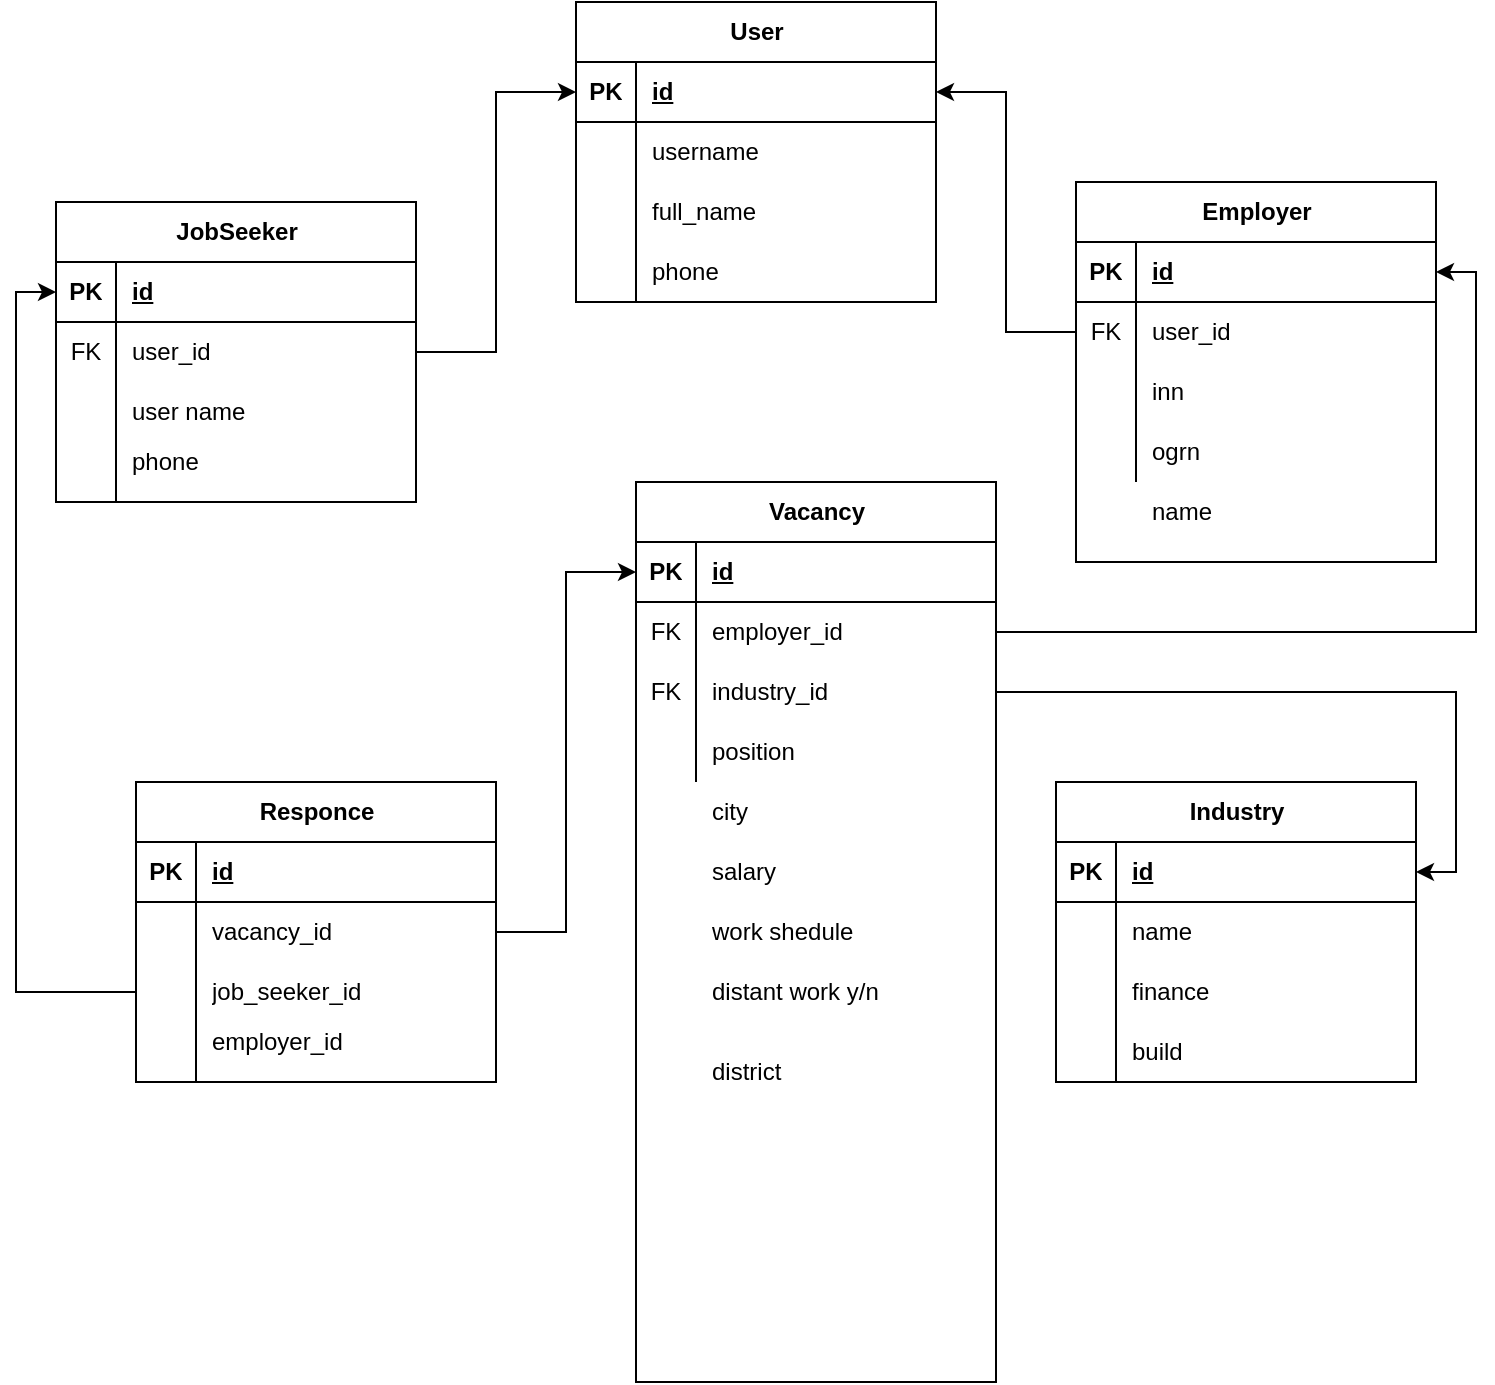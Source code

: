 <mxfile version="24.5.2" type="github">
  <diagram name="Страница — 1" id="GPrvseHn6mING3eLW0HU">
    <mxGraphModel dx="1194" dy="750" grid="1" gridSize="10" guides="1" tooltips="1" connect="1" arrows="1" fold="1" page="1" pageScale="1" pageWidth="827" pageHeight="1169" math="0" shadow="0">
      <root>
        <mxCell id="0" />
        <mxCell id="1" parent="0" />
        <mxCell id="e8tgQ8Ym4-f6JieHXS0k-1" value="User" style="shape=table;startSize=30;container=1;collapsible=1;childLayout=tableLayout;fixedRows=1;rowLines=0;fontStyle=1;align=center;resizeLast=1;html=1;" vertex="1" parent="1">
          <mxGeometry x="360" y="220" width="180" height="150" as="geometry" />
        </mxCell>
        <mxCell id="e8tgQ8Ym4-f6JieHXS0k-2" value="" style="shape=tableRow;horizontal=0;startSize=0;swimlaneHead=0;swimlaneBody=0;fillColor=none;collapsible=0;dropTarget=0;points=[[0,0.5],[1,0.5]];portConstraint=eastwest;top=0;left=0;right=0;bottom=1;" vertex="1" parent="e8tgQ8Ym4-f6JieHXS0k-1">
          <mxGeometry y="30" width="180" height="30" as="geometry" />
        </mxCell>
        <mxCell id="e8tgQ8Ym4-f6JieHXS0k-3" value="PK" style="shape=partialRectangle;connectable=0;fillColor=none;top=0;left=0;bottom=0;right=0;fontStyle=1;overflow=hidden;whiteSpace=wrap;html=1;" vertex="1" parent="e8tgQ8Ym4-f6JieHXS0k-2">
          <mxGeometry width="30" height="30" as="geometry">
            <mxRectangle width="30" height="30" as="alternateBounds" />
          </mxGeometry>
        </mxCell>
        <mxCell id="e8tgQ8Ym4-f6JieHXS0k-4" value="id" style="shape=partialRectangle;connectable=0;fillColor=none;top=0;left=0;bottom=0;right=0;align=left;spacingLeft=6;fontStyle=5;overflow=hidden;whiteSpace=wrap;html=1;" vertex="1" parent="e8tgQ8Ym4-f6JieHXS0k-2">
          <mxGeometry x="30" width="150" height="30" as="geometry">
            <mxRectangle width="150" height="30" as="alternateBounds" />
          </mxGeometry>
        </mxCell>
        <mxCell id="e8tgQ8Ym4-f6JieHXS0k-5" value="" style="shape=tableRow;horizontal=0;startSize=0;swimlaneHead=0;swimlaneBody=0;fillColor=none;collapsible=0;dropTarget=0;points=[[0,0.5],[1,0.5]];portConstraint=eastwest;top=0;left=0;right=0;bottom=0;" vertex="1" parent="e8tgQ8Ym4-f6JieHXS0k-1">
          <mxGeometry y="60" width="180" height="30" as="geometry" />
        </mxCell>
        <mxCell id="e8tgQ8Ym4-f6JieHXS0k-6" value="" style="shape=partialRectangle;connectable=0;fillColor=none;top=0;left=0;bottom=0;right=0;editable=1;overflow=hidden;whiteSpace=wrap;html=1;" vertex="1" parent="e8tgQ8Ym4-f6JieHXS0k-5">
          <mxGeometry width="30" height="30" as="geometry">
            <mxRectangle width="30" height="30" as="alternateBounds" />
          </mxGeometry>
        </mxCell>
        <mxCell id="e8tgQ8Ym4-f6JieHXS0k-7" value="username" style="shape=partialRectangle;connectable=0;fillColor=none;top=0;left=0;bottom=0;right=0;align=left;spacingLeft=6;overflow=hidden;whiteSpace=wrap;html=1;" vertex="1" parent="e8tgQ8Ym4-f6JieHXS0k-5">
          <mxGeometry x="30" width="150" height="30" as="geometry">
            <mxRectangle width="150" height="30" as="alternateBounds" />
          </mxGeometry>
        </mxCell>
        <mxCell id="e8tgQ8Ym4-f6JieHXS0k-8" value="" style="shape=tableRow;horizontal=0;startSize=0;swimlaneHead=0;swimlaneBody=0;fillColor=none;collapsible=0;dropTarget=0;points=[[0,0.5],[1,0.5]];portConstraint=eastwest;top=0;left=0;right=0;bottom=0;" vertex="1" parent="e8tgQ8Ym4-f6JieHXS0k-1">
          <mxGeometry y="90" width="180" height="30" as="geometry" />
        </mxCell>
        <mxCell id="e8tgQ8Ym4-f6JieHXS0k-9" value="" style="shape=partialRectangle;connectable=0;fillColor=none;top=0;left=0;bottom=0;right=0;editable=1;overflow=hidden;whiteSpace=wrap;html=1;" vertex="1" parent="e8tgQ8Ym4-f6JieHXS0k-8">
          <mxGeometry width="30" height="30" as="geometry">
            <mxRectangle width="30" height="30" as="alternateBounds" />
          </mxGeometry>
        </mxCell>
        <mxCell id="e8tgQ8Ym4-f6JieHXS0k-10" value="full_name" style="shape=partialRectangle;connectable=0;fillColor=none;top=0;left=0;bottom=0;right=0;align=left;spacingLeft=6;overflow=hidden;whiteSpace=wrap;html=1;" vertex="1" parent="e8tgQ8Ym4-f6JieHXS0k-8">
          <mxGeometry x="30" width="150" height="30" as="geometry">
            <mxRectangle width="150" height="30" as="alternateBounds" />
          </mxGeometry>
        </mxCell>
        <mxCell id="e8tgQ8Ym4-f6JieHXS0k-11" value="" style="shape=tableRow;horizontal=0;startSize=0;swimlaneHead=0;swimlaneBody=0;fillColor=none;collapsible=0;dropTarget=0;points=[[0,0.5],[1,0.5]];portConstraint=eastwest;top=0;left=0;right=0;bottom=0;" vertex="1" parent="e8tgQ8Ym4-f6JieHXS0k-1">
          <mxGeometry y="120" width="180" height="30" as="geometry" />
        </mxCell>
        <mxCell id="e8tgQ8Ym4-f6JieHXS0k-12" value="" style="shape=partialRectangle;connectable=0;fillColor=none;top=0;left=0;bottom=0;right=0;editable=1;overflow=hidden;whiteSpace=wrap;html=1;" vertex="1" parent="e8tgQ8Ym4-f6JieHXS0k-11">
          <mxGeometry width="30" height="30" as="geometry">
            <mxRectangle width="30" height="30" as="alternateBounds" />
          </mxGeometry>
        </mxCell>
        <mxCell id="e8tgQ8Ym4-f6JieHXS0k-13" value="phone" style="shape=partialRectangle;connectable=0;fillColor=none;top=0;left=0;bottom=0;right=0;align=left;spacingLeft=6;overflow=hidden;whiteSpace=wrap;html=1;" vertex="1" parent="e8tgQ8Ym4-f6JieHXS0k-11">
          <mxGeometry x="30" width="150" height="30" as="geometry">
            <mxRectangle width="150" height="30" as="alternateBounds" />
          </mxGeometry>
        </mxCell>
        <mxCell id="e8tgQ8Ym4-f6JieHXS0k-17" value="JobSeeker" style="shape=table;startSize=30;container=1;collapsible=1;childLayout=tableLayout;fixedRows=1;rowLines=0;fontStyle=1;align=center;resizeLast=1;html=1;" vertex="1" parent="1">
          <mxGeometry x="100" y="320" width="180" height="150" as="geometry" />
        </mxCell>
        <mxCell id="e8tgQ8Ym4-f6JieHXS0k-18" value="" style="shape=tableRow;horizontal=0;startSize=0;swimlaneHead=0;swimlaneBody=0;fillColor=none;collapsible=0;dropTarget=0;points=[[0,0.5],[1,0.5]];portConstraint=eastwest;top=0;left=0;right=0;bottom=1;" vertex="1" parent="e8tgQ8Ym4-f6JieHXS0k-17">
          <mxGeometry y="30" width="180" height="30" as="geometry" />
        </mxCell>
        <mxCell id="e8tgQ8Ym4-f6JieHXS0k-19" value="PK" style="shape=partialRectangle;connectable=0;fillColor=none;top=0;left=0;bottom=0;right=0;fontStyle=1;overflow=hidden;whiteSpace=wrap;html=1;" vertex="1" parent="e8tgQ8Ym4-f6JieHXS0k-18">
          <mxGeometry width="30" height="30" as="geometry">
            <mxRectangle width="30" height="30" as="alternateBounds" />
          </mxGeometry>
        </mxCell>
        <mxCell id="e8tgQ8Ym4-f6JieHXS0k-20" value="id" style="shape=partialRectangle;connectable=0;fillColor=none;top=0;left=0;bottom=0;right=0;align=left;spacingLeft=6;fontStyle=5;overflow=hidden;whiteSpace=wrap;html=1;" vertex="1" parent="e8tgQ8Ym4-f6JieHXS0k-18">
          <mxGeometry x="30" width="150" height="30" as="geometry">
            <mxRectangle width="150" height="30" as="alternateBounds" />
          </mxGeometry>
        </mxCell>
        <mxCell id="e8tgQ8Ym4-f6JieHXS0k-21" value="" style="shape=tableRow;horizontal=0;startSize=0;swimlaneHead=0;swimlaneBody=0;fillColor=none;collapsible=0;dropTarget=0;points=[[0,0.5],[1,0.5]];portConstraint=eastwest;top=0;left=0;right=0;bottom=0;" vertex="1" parent="e8tgQ8Ym4-f6JieHXS0k-17">
          <mxGeometry y="60" width="180" height="30" as="geometry" />
        </mxCell>
        <mxCell id="e8tgQ8Ym4-f6JieHXS0k-22" value="FK" style="shape=partialRectangle;connectable=0;fillColor=none;top=0;left=0;bottom=0;right=0;editable=1;overflow=hidden;whiteSpace=wrap;html=1;" vertex="1" parent="e8tgQ8Ym4-f6JieHXS0k-21">
          <mxGeometry width="30" height="30" as="geometry">
            <mxRectangle width="30" height="30" as="alternateBounds" />
          </mxGeometry>
        </mxCell>
        <mxCell id="e8tgQ8Ym4-f6JieHXS0k-23" value="user_id" style="shape=partialRectangle;connectable=0;fillColor=none;top=0;left=0;bottom=0;right=0;align=left;spacingLeft=6;overflow=hidden;whiteSpace=wrap;html=1;" vertex="1" parent="e8tgQ8Ym4-f6JieHXS0k-21">
          <mxGeometry x="30" width="150" height="30" as="geometry">
            <mxRectangle width="150" height="30" as="alternateBounds" />
          </mxGeometry>
        </mxCell>
        <mxCell id="e8tgQ8Ym4-f6JieHXS0k-24" value="" style="shape=tableRow;horizontal=0;startSize=0;swimlaneHead=0;swimlaneBody=0;fillColor=none;collapsible=0;dropTarget=0;points=[[0,0.5],[1,0.5]];portConstraint=eastwest;top=0;left=0;right=0;bottom=0;" vertex="1" parent="e8tgQ8Ym4-f6JieHXS0k-17">
          <mxGeometry y="90" width="180" height="30" as="geometry" />
        </mxCell>
        <mxCell id="e8tgQ8Ym4-f6JieHXS0k-25" value="" style="shape=partialRectangle;connectable=0;fillColor=none;top=0;left=0;bottom=0;right=0;editable=1;overflow=hidden;whiteSpace=wrap;html=1;" vertex="1" parent="e8tgQ8Ym4-f6JieHXS0k-24">
          <mxGeometry width="30" height="30" as="geometry">
            <mxRectangle width="30" height="30" as="alternateBounds" />
          </mxGeometry>
        </mxCell>
        <mxCell id="e8tgQ8Ym4-f6JieHXS0k-26" value="user name&lt;span style=&quot;white-space: pre;&quot;&gt;&#x9;&lt;/span&gt;" style="shape=partialRectangle;connectable=0;fillColor=none;top=0;left=0;bottom=0;right=0;align=left;spacingLeft=6;overflow=hidden;whiteSpace=wrap;html=1;" vertex="1" parent="e8tgQ8Ym4-f6JieHXS0k-24">
          <mxGeometry x="30" width="150" height="30" as="geometry">
            <mxRectangle width="150" height="30" as="alternateBounds" />
          </mxGeometry>
        </mxCell>
        <mxCell id="e8tgQ8Ym4-f6JieHXS0k-27" value="" style="shape=tableRow;horizontal=0;startSize=0;swimlaneHead=0;swimlaneBody=0;fillColor=none;collapsible=0;dropTarget=0;points=[[0,0.5],[1,0.5]];portConstraint=eastwest;top=0;left=0;right=0;bottom=0;" vertex="1" parent="e8tgQ8Ym4-f6JieHXS0k-17">
          <mxGeometry y="120" width="180" height="30" as="geometry" />
        </mxCell>
        <mxCell id="e8tgQ8Ym4-f6JieHXS0k-28" value="" style="shape=partialRectangle;connectable=0;fillColor=none;top=0;left=0;bottom=0;right=0;editable=1;overflow=hidden;whiteSpace=wrap;html=1;" vertex="1" parent="e8tgQ8Ym4-f6JieHXS0k-27">
          <mxGeometry width="30" height="30" as="geometry">
            <mxRectangle width="30" height="30" as="alternateBounds" />
          </mxGeometry>
        </mxCell>
        <mxCell id="e8tgQ8Ym4-f6JieHXS0k-29" value="phone&lt;div&gt;&lt;br&gt;&lt;/div&gt;" style="shape=partialRectangle;connectable=0;fillColor=none;top=0;left=0;bottom=0;right=0;align=left;spacingLeft=6;overflow=hidden;whiteSpace=wrap;html=1;" vertex="1" parent="e8tgQ8Ym4-f6JieHXS0k-27">
          <mxGeometry x="30" width="150" height="30" as="geometry">
            <mxRectangle width="150" height="30" as="alternateBounds" />
          </mxGeometry>
        </mxCell>
        <mxCell id="e8tgQ8Ym4-f6JieHXS0k-30" value="Employer" style="shape=table;startSize=30;container=1;collapsible=1;childLayout=tableLayout;fixedRows=1;rowLines=0;fontStyle=1;align=center;resizeLast=1;html=1;" vertex="1" parent="1">
          <mxGeometry x="610" y="310" width="180" height="190" as="geometry" />
        </mxCell>
        <mxCell id="e8tgQ8Ym4-f6JieHXS0k-31" value="" style="shape=tableRow;horizontal=0;startSize=0;swimlaneHead=0;swimlaneBody=0;fillColor=none;collapsible=0;dropTarget=0;points=[[0,0.5],[1,0.5]];portConstraint=eastwest;top=0;left=0;right=0;bottom=1;" vertex="1" parent="e8tgQ8Ym4-f6JieHXS0k-30">
          <mxGeometry y="30" width="180" height="30" as="geometry" />
        </mxCell>
        <mxCell id="e8tgQ8Ym4-f6JieHXS0k-32" value="PK" style="shape=partialRectangle;connectable=0;fillColor=none;top=0;left=0;bottom=0;right=0;fontStyle=1;overflow=hidden;whiteSpace=wrap;html=1;" vertex="1" parent="e8tgQ8Ym4-f6JieHXS0k-31">
          <mxGeometry width="30" height="30" as="geometry">
            <mxRectangle width="30" height="30" as="alternateBounds" />
          </mxGeometry>
        </mxCell>
        <mxCell id="e8tgQ8Ym4-f6JieHXS0k-33" value="id" style="shape=partialRectangle;connectable=0;fillColor=none;top=0;left=0;bottom=0;right=0;align=left;spacingLeft=6;fontStyle=5;overflow=hidden;whiteSpace=wrap;html=1;" vertex="1" parent="e8tgQ8Ym4-f6JieHXS0k-31">
          <mxGeometry x="30" width="150" height="30" as="geometry">
            <mxRectangle width="150" height="30" as="alternateBounds" />
          </mxGeometry>
        </mxCell>
        <mxCell id="e8tgQ8Ym4-f6JieHXS0k-34" value="" style="shape=tableRow;horizontal=0;startSize=0;swimlaneHead=0;swimlaneBody=0;fillColor=none;collapsible=0;dropTarget=0;points=[[0,0.5],[1,0.5]];portConstraint=eastwest;top=0;left=0;right=0;bottom=0;" vertex="1" parent="e8tgQ8Ym4-f6JieHXS0k-30">
          <mxGeometry y="60" width="180" height="30" as="geometry" />
        </mxCell>
        <mxCell id="e8tgQ8Ym4-f6JieHXS0k-35" value="FK" style="shape=partialRectangle;connectable=0;fillColor=none;top=0;left=0;bottom=0;right=0;editable=1;overflow=hidden;whiteSpace=wrap;html=1;" vertex="1" parent="e8tgQ8Ym4-f6JieHXS0k-34">
          <mxGeometry width="30" height="30" as="geometry">
            <mxRectangle width="30" height="30" as="alternateBounds" />
          </mxGeometry>
        </mxCell>
        <mxCell id="e8tgQ8Ym4-f6JieHXS0k-36" value="user_id" style="shape=partialRectangle;connectable=0;fillColor=none;top=0;left=0;bottom=0;right=0;align=left;spacingLeft=6;overflow=hidden;whiteSpace=wrap;html=1;" vertex="1" parent="e8tgQ8Ym4-f6JieHXS0k-34">
          <mxGeometry x="30" width="150" height="30" as="geometry">
            <mxRectangle width="150" height="30" as="alternateBounds" />
          </mxGeometry>
        </mxCell>
        <mxCell id="e8tgQ8Ym4-f6JieHXS0k-37" value="" style="shape=tableRow;horizontal=0;startSize=0;swimlaneHead=0;swimlaneBody=0;fillColor=none;collapsible=0;dropTarget=0;points=[[0,0.5],[1,0.5]];portConstraint=eastwest;top=0;left=0;right=0;bottom=0;" vertex="1" parent="e8tgQ8Ym4-f6JieHXS0k-30">
          <mxGeometry y="90" width="180" height="30" as="geometry" />
        </mxCell>
        <mxCell id="e8tgQ8Ym4-f6JieHXS0k-38" value="" style="shape=partialRectangle;connectable=0;fillColor=none;top=0;left=0;bottom=0;right=0;editable=1;overflow=hidden;whiteSpace=wrap;html=1;" vertex="1" parent="e8tgQ8Ym4-f6JieHXS0k-37">
          <mxGeometry width="30" height="30" as="geometry">
            <mxRectangle width="30" height="30" as="alternateBounds" />
          </mxGeometry>
        </mxCell>
        <mxCell id="e8tgQ8Ym4-f6JieHXS0k-39" value="inn" style="shape=partialRectangle;connectable=0;fillColor=none;top=0;left=0;bottom=0;right=0;align=left;spacingLeft=6;overflow=hidden;whiteSpace=wrap;html=1;" vertex="1" parent="e8tgQ8Ym4-f6JieHXS0k-37">
          <mxGeometry x="30" width="150" height="30" as="geometry">
            <mxRectangle width="150" height="30" as="alternateBounds" />
          </mxGeometry>
        </mxCell>
        <mxCell id="e8tgQ8Ym4-f6JieHXS0k-40" value="" style="shape=tableRow;horizontal=0;startSize=0;swimlaneHead=0;swimlaneBody=0;fillColor=none;collapsible=0;dropTarget=0;points=[[0,0.5],[1,0.5]];portConstraint=eastwest;top=0;left=0;right=0;bottom=0;" vertex="1" parent="e8tgQ8Ym4-f6JieHXS0k-30">
          <mxGeometry y="120" width="180" height="30" as="geometry" />
        </mxCell>
        <mxCell id="e8tgQ8Ym4-f6JieHXS0k-41" value="" style="shape=partialRectangle;connectable=0;fillColor=none;top=0;left=0;bottom=0;right=0;editable=1;overflow=hidden;whiteSpace=wrap;html=1;" vertex="1" parent="e8tgQ8Ym4-f6JieHXS0k-40">
          <mxGeometry width="30" height="30" as="geometry">
            <mxRectangle width="30" height="30" as="alternateBounds" />
          </mxGeometry>
        </mxCell>
        <mxCell id="e8tgQ8Ym4-f6JieHXS0k-42" value="ogrn" style="shape=partialRectangle;connectable=0;fillColor=none;top=0;left=0;bottom=0;right=0;align=left;spacingLeft=6;overflow=hidden;whiteSpace=wrap;html=1;" vertex="1" parent="e8tgQ8Ym4-f6JieHXS0k-40">
          <mxGeometry x="30" width="150" height="30" as="geometry">
            <mxRectangle width="150" height="30" as="alternateBounds" />
          </mxGeometry>
        </mxCell>
        <mxCell id="e8tgQ8Ym4-f6JieHXS0k-43" style="edgeStyle=orthogonalEdgeStyle;rounded=0;orthogonalLoop=1;jettySize=auto;html=1;entryX=0;entryY=0.5;entryDx=0;entryDy=0;exitX=1;exitY=0.5;exitDx=0;exitDy=0;" edge="1" parent="1" source="e8tgQ8Ym4-f6JieHXS0k-21" target="e8tgQ8Ym4-f6JieHXS0k-2">
          <mxGeometry relative="1" as="geometry" />
        </mxCell>
        <mxCell id="e8tgQ8Ym4-f6JieHXS0k-44" style="edgeStyle=orthogonalEdgeStyle;rounded=0;orthogonalLoop=1;jettySize=auto;html=1;entryX=1;entryY=0.5;entryDx=0;entryDy=0;exitX=0;exitY=0.5;exitDx=0;exitDy=0;" edge="1" parent="1" source="e8tgQ8Ym4-f6JieHXS0k-34" target="e8tgQ8Ym4-f6JieHXS0k-2">
          <mxGeometry relative="1" as="geometry" />
        </mxCell>
        <mxCell id="e8tgQ8Ym4-f6JieHXS0k-46" value="Industry" style="shape=table;startSize=30;container=1;collapsible=1;childLayout=tableLayout;fixedRows=1;rowLines=0;fontStyle=1;align=center;resizeLast=1;html=1;" vertex="1" parent="1">
          <mxGeometry x="600" y="610" width="180" height="150" as="geometry" />
        </mxCell>
        <mxCell id="e8tgQ8Ym4-f6JieHXS0k-47" value="" style="shape=tableRow;horizontal=0;startSize=0;swimlaneHead=0;swimlaneBody=0;fillColor=none;collapsible=0;dropTarget=0;points=[[0,0.5],[1,0.5]];portConstraint=eastwest;top=0;left=0;right=0;bottom=1;" vertex="1" parent="e8tgQ8Ym4-f6JieHXS0k-46">
          <mxGeometry y="30" width="180" height="30" as="geometry" />
        </mxCell>
        <mxCell id="e8tgQ8Ym4-f6JieHXS0k-48" value="PK" style="shape=partialRectangle;connectable=0;fillColor=none;top=0;left=0;bottom=0;right=0;fontStyle=1;overflow=hidden;whiteSpace=wrap;html=1;" vertex="1" parent="e8tgQ8Ym4-f6JieHXS0k-47">
          <mxGeometry width="30" height="30" as="geometry">
            <mxRectangle width="30" height="30" as="alternateBounds" />
          </mxGeometry>
        </mxCell>
        <mxCell id="e8tgQ8Ym4-f6JieHXS0k-49" value="id" style="shape=partialRectangle;connectable=0;fillColor=none;top=0;left=0;bottom=0;right=0;align=left;spacingLeft=6;fontStyle=5;overflow=hidden;whiteSpace=wrap;html=1;" vertex="1" parent="e8tgQ8Ym4-f6JieHXS0k-47">
          <mxGeometry x="30" width="150" height="30" as="geometry">
            <mxRectangle width="150" height="30" as="alternateBounds" />
          </mxGeometry>
        </mxCell>
        <mxCell id="e8tgQ8Ym4-f6JieHXS0k-50" value="" style="shape=tableRow;horizontal=0;startSize=0;swimlaneHead=0;swimlaneBody=0;fillColor=none;collapsible=0;dropTarget=0;points=[[0,0.5],[1,0.5]];portConstraint=eastwest;top=0;left=0;right=0;bottom=0;" vertex="1" parent="e8tgQ8Ym4-f6JieHXS0k-46">
          <mxGeometry y="60" width="180" height="30" as="geometry" />
        </mxCell>
        <mxCell id="e8tgQ8Ym4-f6JieHXS0k-51" value="" style="shape=partialRectangle;connectable=0;fillColor=none;top=0;left=0;bottom=0;right=0;editable=1;overflow=hidden;whiteSpace=wrap;html=1;" vertex="1" parent="e8tgQ8Ym4-f6JieHXS0k-50">
          <mxGeometry width="30" height="30" as="geometry">
            <mxRectangle width="30" height="30" as="alternateBounds" />
          </mxGeometry>
        </mxCell>
        <mxCell id="e8tgQ8Ym4-f6JieHXS0k-52" value="name" style="shape=partialRectangle;connectable=0;fillColor=none;top=0;left=0;bottom=0;right=0;align=left;spacingLeft=6;overflow=hidden;whiteSpace=wrap;html=1;" vertex="1" parent="e8tgQ8Ym4-f6JieHXS0k-50">
          <mxGeometry x="30" width="150" height="30" as="geometry">
            <mxRectangle width="150" height="30" as="alternateBounds" />
          </mxGeometry>
        </mxCell>
        <mxCell id="e8tgQ8Ym4-f6JieHXS0k-53" value="" style="shape=tableRow;horizontal=0;startSize=0;swimlaneHead=0;swimlaneBody=0;fillColor=none;collapsible=0;dropTarget=0;points=[[0,0.5],[1,0.5]];portConstraint=eastwest;top=0;left=0;right=0;bottom=0;" vertex="1" parent="e8tgQ8Ym4-f6JieHXS0k-46">
          <mxGeometry y="90" width="180" height="30" as="geometry" />
        </mxCell>
        <mxCell id="e8tgQ8Ym4-f6JieHXS0k-54" value="" style="shape=partialRectangle;connectable=0;fillColor=none;top=0;left=0;bottom=0;right=0;editable=1;overflow=hidden;whiteSpace=wrap;html=1;" vertex="1" parent="e8tgQ8Ym4-f6JieHXS0k-53">
          <mxGeometry width="30" height="30" as="geometry">
            <mxRectangle width="30" height="30" as="alternateBounds" />
          </mxGeometry>
        </mxCell>
        <mxCell id="e8tgQ8Ym4-f6JieHXS0k-55" value="finance" style="shape=partialRectangle;connectable=0;fillColor=none;top=0;left=0;bottom=0;right=0;align=left;spacingLeft=6;overflow=hidden;whiteSpace=wrap;html=1;" vertex="1" parent="e8tgQ8Ym4-f6JieHXS0k-53">
          <mxGeometry x="30" width="150" height="30" as="geometry">
            <mxRectangle width="150" height="30" as="alternateBounds" />
          </mxGeometry>
        </mxCell>
        <mxCell id="e8tgQ8Ym4-f6JieHXS0k-56" value="" style="shape=tableRow;horizontal=0;startSize=0;swimlaneHead=0;swimlaneBody=0;fillColor=none;collapsible=0;dropTarget=0;points=[[0,0.5],[1,0.5]];portConstraint=eastwest;top=0;left=0;right=0;bottom=0;" vertex="1" parent="e8tgQ8Ym4-f6JieHXS0k-46">
          <mxGeometry y="120" width="180" height="30" as="geometry" />
        </mxCell>
        <mxCell id="e8tgQ8Ym4-f6JieHXS0k-57" value="" style="shape=partialRectangle;connectable=0;fillColor=none;top=0;left=0;bottom=0;right=0;editable=1;overflow=hidden;whiteSpace=wrap;html=1;" vertex="1" parent="e8tgQ8Ym4-f6JieHXS0k-56">
          <mxGeometry width="30" height="30" as="geometry">
            <mxRectangle width="30" height="30" as="alternateBounds" />
          </mxGeometry>
        </mxCell>
        <mxCell id="e8tgQ8Ym4-f6JieHXS0k-58" value="build" style="shape=partialRectangle;connectable=0;fillColor=none;top=0;left=0;bottom=0;right=0;align=left;spacingLeft=6;overflow=hidden;whiteSpace=wrap;html=1;" vertex="1" parent="e8tgQ8Ym4-f6JieHXS0k-56">
          <mxGeometry x="30" width="150" height="30" as="geometry">
            <mxRectangle width="150" height="30" as="alternateBounds" />
          </mxGeometry>
        </mxCell>
        <mxCell id="e8tgQ8Ym4-f6JieHXS0k-59" value="Vacancy" style="shape=table;startSize=30;container=1;collapsible=1;childLayout=tableLayout;fixedRows=1;rowLines=0;fontStyle=1;align=center;resizeLast=1;html=1;" vertex="1" parent="1">
          <mxGeometry x="390" y="460" width="180" height="450" as="geometry" />
        </mxCell>
        <mxCell id="e8tgQ8Ym4-f6JieHXS0k-60" value="" style="shape=tableRow;horizontal=0;startSize=0;swimlaneHead=0;swimlaneBody=0;fillColor=none;collapsible=0;dropTarget=0;points=[[0,0.5],[1,0.5]];portConstraint=eastwest;top=0;left=0;right=0;bottom=1;" vertex="1" parent="e8tgQ8Ym4-f6JieHXS0k-59">
          <mxGeometry y="30" width="180" height="30" as="geometry" />
        </mxCell>
        <mxCell id="e8tgQ8Ym4-f6JieHXS0k-61" value="PK" style="shape=partialRectangle;connectable=0;fillColor=none;top=0;left=0;bottom=0;right=0;fontStyle=1;overflow=hidden;whiteSpace=wrap;html=1;" vertex="1" parent="e8tgQ8Ym4-f6JieHXS0k-60">
          <mxGeometry width="30" height="30" as="geometry">
            <mxRectangle width="30" height="30" as="alternateBounds" />
          </mxGeometry>
        </mxCell>
        <mxCell id="e8tgQ8Ym4-f6JieHXS0k-62" value="id" style="shape=partialRectangle;connectable=0;fillColor=none;top=0;left=0;bottom=0;right=0;align=left;spacingLeft=6;fontStyle=5;overflow=hidden;whiteSpace=wrap;html=1;" vertex="1" parent="e8tgQ8Ym4-f6JieHXS0k-60">
          <mxGeometry x="30" width="150" height="30" as="geometry">
            <mxRectangle width="150" height="30" as="alternateBounds" />
          </mxGeometry>
        </mxCell>
        <mxCell id="e8tgQ8Ym4-f6JieHXS0k-66" value="" style="shape=tableRow;horizontal=0;startSize=0;swimlaneHead=0;swimlaneBody=0;fillColor=none;collapsible=0;dropTarget=0;points=[[0,0.5],[1,0.5]];portConstraint=eastwest;top=0;left=0;right=0;bottom=0;" vertex="1" parent="e8tgQ8Ym4-f6JieHXS0k-59">
          <mxGeometry y="60" width="180" height="30" as="geometry" />
        </mxCell>
        <mxCell id="e8tgQ8Ym4-f6JieHXS0k-67" value="FK" style="shape=partialRectangle;connectable=0;fillColor=none;top=0;left=0;bottom=0;right=0;editable=1;overflow=hidden;whiteSpace=wrap;html=1;" vertex="1" parent="e8tgQ8Ym4-f6JieHXS0k-66">
          <mxGeometry width="30" height="30" as="geometry">
            <mxRectangle width="30" height="30" as="alternateBounds" />
          </mxGeometry>
        </mxCell>
        <mxCell id="e8tgQ8Ym4-f6JieHXS0k-68" value="employer_id" style="shape=partialRectangle;connectable=0;fillColor=none;top=0;left=0;bottom=0;right=0;align=left;spacingLeft=6;overflow=hidden;whiteSpace=wrap;html=1;" vertex="1" parent="e8tgQ8Ym4-f6JieHXS0k-66">
          <mxGeometry x="30" width="150" height="30" as="geometry">
            <mxRectangle width="150" height="30" as="alternateBounds" />
          </mxGeometry>
        </mxCell>
        <mxCell id="e8tgQ8Ym4-f6JieHXS0k-63" value="" style="shape=tableRow;horizontal=0;startSize=0;swimlaneHead=0;swimlaneBody=0;fillColor=none;collapsible=0;dropTarget=0;points=[[0,0.5],[1,0.5]];portConstraint=eastwest;top=0;left=0;right=0;bottom=0;" vertex="1" parent="e8tgQ8Ym4-f6JieHXS0k-59">
          <mxGeometry y="90" width="180" height="30" as="geometry" />
        </mxCell>
        <mxCell id="e8tgQ8Ym4-f6JieHXS0k-64" value="FK" style="shape=partialRectangle;connectable=0;fillColor=none;top=0;left=0;bottom=0;right=0;editable=1;overflow=hidden;whiteSpace=wrap;html=1;" vertex="1" parent="e8tgQ8Ym4-f6JieHXS0k-63">
          <mxGeometry width="30" height="30" as="geometry">
            <mxRectangle width="30" height="30" as="alternateBounds" />
          </mxGeometry>
        </mxCell>
        <mxCell id="e8tgQ8Ym4-f6JieHXS0k-65" value="industry_id" style="shape=partialRectangle;connectable=0;fillColor=none;top=0;left=0;bottom=0;right=0;align=left;spacingLeft=6;overflow=hidden;whiteSpace=wrap;html=1;" vertex="1" parent="e8tgQ8Ym4-f6JieHXS0k-63">
          <mxGeometry x="30" width="150" height="30" as="geometry">
            <mxRectangle width="150" height="30" as="alternateBounds" />
          </mxGeometry>
        </mxCell>
        <mxCell id="e8tgQ8Ym4-f6JieHXS0k-69" value="" style="shape=tableRow;horizontal=0;startSize=0;swimlaneHead=0;swimlaneBody=0;fillColor=none;collapsible=0;dropTarget=0;points=[[0,0.5],[1,0.5]];portConstraint=eastwest;top=0;left=0;right=0;bottom=0;" vertex="1" parent="e8tgQ8Ym4-f6JieHXS0k-59">
          <mxGeometry y="120" width="180" height="30" as="geometry" />
        </mxCell>
        <mxCell id="e8tgQ8Ym4-f6JieHXS0k-70" value="" style="shape=partialRectangle;connectable=0;fillColor=none;top=0;left=0;bottom=0;right=0;editable=1;overflow=hidden;whiteSpace=wrap;html=1;" vertex="1" parent="e8tgQ8Ym4-f6JieHXS0k-69">
          <mxGeometry width="30" height="30" as="geometry">
            <mxRectangle width="30" height="30" as="alternateBounds" />
          </mxGeometry>
        </mxCell>
        <mxCell id="e8tgQ8Ym4-f6JieHXS0k-71" value="&lt;div&gt;position&lt;/div&gt;" style="shape=partialRectangle;connectable=0;fillColor=none;top=0;left=0;bottom=0;right=0;align=left;spacingLeft=6;overflow=hidden;whiteSpace=wrap;html=1;" vertex="1" parent="e8tgQ8Ym4-f6JieHXS0k-69">
          <mxGeometry x="30" width="150" height="30" as="geometry">
            <mxRectangle width="150" height="30" as="alternateBounds" />
          </mxGeometry>
        </mxCell>
        <mxCell id="e8tgQ8Ym4-f6JieHXS0k-72" style="edgeStyle=orthogonalEdgeStyle;rounded=0;orthogonalLoop=1;jettySize=auto;html=1;entryX=1;entryY=0.5;entryDx=0;entryDy=0;" edge="1" parent="1" source="e8tgQ8Ym4-f6JieHXS0k-63" target="e8tgQ8Ym4-f6JieHXS0k-47">
          <mxGeometry relative="1" as="geometry" />
        </mxCell>
        <mxCell id="e8tgQ8Ym4-f6JieHXS0k-73" style="edgeStyle=orthogonalEdgeStyle;rounded=0;orthogonalLoop=1;jettySize=auto;html=1;entryX=1;entryY=0.5;entryDx=0;entryDy=0;" edge="1" parent="1" source="e8tgQ8Ym4-f6JieHXS0k-66" target="e8tgQ8Ym4-f6JieHXS0k-31">
          <mxGeometry relative="1" as="geometry" />
        </mxCell>
        <mxCell id="e8tgQ8Ym4-f6JieHXS0k-74" value="Responce" style="shape=table;startSize=30;container=1;collapsible=1;childLayout=tableLayout;fixedRows=1;rowLines=0;fontStyle=1;align=center;resizeLast=1;html=1;" vertex="1" parent="1">
          <mxGeometry x="140" y="610" width="180" height="150" as="geometry" />
        </mxCell>
        <mxCell id="e8tgQ8Ym4-f6JieHXS0k-75" value="" style="shape=tableRow;horizontal=0;startSize=0;swimlaneHead=0;swimlaneBody=0;fillColor=none;collapsible=0;dropTarget=0;points=[[0,0.5],[1,0.5]];portConstraint=eastwest;top=0;left=0;right=0;bottom=1;" vertex="1" parent="e8tgQ8Ym4-f6JieHXS0k-74">
          <mxGeometry y="30" width="180" height="30" as="geometry" />
        </mxCell>
        <mxCell id="e8tgQ8Ym4-f6JieHXS0k-76" value="PK" style="shape=partialRectangle;connectable=0;fillColor=none;top=0;left=0;bottom=0;right=0;fontStyle=1;overflow=hidden;whiteSpace=wrap;html=1;" vertex="1" parent="e8tgQ8Ym4-f6JieHXS0k-75">
          <mxGeometry width="30" height="30" as="geometry">
            <mxRectangle width="30" height="30" as="alternateBounds" />
          </mxGeometry>
        </mxCell>
        <mxCell id="e8tgQ8Ym4-f6JieHXS0k-77" value="id" style="shape=partialRectangle;connectable=0;fillColor=none;top=0;left=0;bottom=0;right=0;align=left;spacingLeft=6;fontStyle=5;overflow=hidden;whiteSpace=wrap;html=1;" vertex="1" parent="e8tgQ8Ym4-f6JieHXS0k-75">
          <mxGeometry x="30" width="150" height="30" as="geometry">
            <mxRectangle width="150" height="30" as="alternateBounds" />
          </mxGeometry>
        </mxCell>
        <mxCell id="e8tgQ8Ym4-f6JieHXS0k-78" value="" style="shape=tableRow;horizontal=0;startSize=0;swimlaneHead=0;swimlaneBody=0;fillColor=none;collapsible=0;dropTarget=0;points=[[0,0.5],[1,0.5]];portConstraint=eastwest;top=0;left=0;right=0;bottom=0;" vertex="1" parent="e8tgQ8Ym4-f6JieHXS0k-74">
          <mxGeometry y="60" width="180" height="30" as="geometry" />
        </mxCell>
        <mxCell id="e8tgQ8Ym4-f6JieHXS0k-79" value="" style="shape=partialRectangle;connectable=0;fillColor=none;top=0;left=0;bottom=0;right=0;editable=1;overflow=hidden;whiteSpace=wrap;html=1;" vertex="1" parent="e8tgQ8Ym4-f6JieHXS0k-78">
          <mxGeometry width="30" height="30" as="geometry">
            <mxRectangle width="30" height="30" as="alternateBounds" />
          </mxGeometry>
        </mxCell>
        <mxCell id="e8tgQ8Ym4-f6JieHXS0k-80" value="vacancy_id" style="shape=partialRectangle;connectable=0;fillColor=none;top=0;left=0;bottom=0;right=0;align=left;spacingLeft=6;overflow=hidden;whiteSpace=wrap;html=1;" vertex="1" parent="e8tgQ8Ym4-f6JieHXS0k-78">
          <mxGeometry x="30" width="150" height="30" as="geometry">
            <mxRectangle width="150" height="30" as="alternateBounds" />
          </mxGeometry>
        </mxCell>
        <mxCell id="e8tgQ8Ym4-f6JieHXS0k-81" value="" style="shape=tableRow;horizontal=0;startSize=0;swimlaneHead=0;swimlaneBody=0;fillColor=none;collapsible=0;dropTarget=0;points=[[0,0.5],[1,0.5]];portConstraint=eastwest;top=0;left=0;right=0;bottom=0;" vertex="1" parent="e8tgQ8Ym4-f6JieHXS0k-74">
          <mxGeometry y="90" width="180" height="30" as="geometry" />
        </mxCell>
        <mxCell id="e8tgQ8Ym4-f6JieHXS0k-82" value="" style="shape=partialRectangle;connectable=0;fillColor=none;top=0;left=0;bottom=0;right=0;editable=1;overflow=hidden;whiteSpace=wrap;html=1;" vertex="1" parent="e8tgQ8Ym4-f6JieHXS0k-81">
          <mxGeometry width="30" height="30" as="geometry">
            <mxRectangle width="30" height="30" as="alternateBounds" />
          </mxGeometry>
        </mxCell>
        <mxCell id="e8tgQ8Ym4-f6JieHXS0k-83" value="job_seeker_id" style="shape=partialRectangle;connectable=0;fillColor=none;top=0;left=0;bottom=0;right=0;align=left;spacingLeft=6;overflow=hidden;whiteSpace=wrap;html=1;" vertex="1" parent="e8tgQ8Ym4-f6JieHXS0k-81">
          <mxGeometry x="30" width="150" height="30" as="geometry">
            <mxRectangle width="150" height="30" as="alternateBounds" />
          </mxGeometry>
        </mxCell>
        <mxCell id="e8tgQ8Ym4-f6JieHXS0k-84" value="" style="shape=tableRow;horizontal=0;startSize=0;swimlaneHead=0;swimlaneBody=0;fillColor=none;collapsible=0;dropTarget=0;points=[[0,0.5],[1,0.5]];portConstraint=eastwest;top=0;left=0;right=0;bottom=0;" vertex="1" parent="e8tgQ8Ym4-f6JieHXS0k-74">
          <mxGeometry y="120" width="180" height="30" as="geometry" />
        </mxCell>
        <mxCell id="e8tgQ8Ym4-f6JieHXS0k-85" value="" style="shape=partialRectangle;connectable=0;fillColor=none;top=0;left=0;bottom=0;right=0;editable=1;overflow=hidden;whiteSpace=wrap;html=1;" vertex="1" parent="e8tgQ8Ym4-f6JieHXS0k-84">
          <mxGeometry width="30" height="30" as="geometry">
            <mxRectangle width="30" height="30" as="alternateBounds" />
          </mxGeometry>
        </mxCell>
        <mxCell id="e8tgQ8Ym4-f6JieHXS0k-86" value="employer_id&lt;div&gt;&lt;br&gt;&lt;/div&gt;" style="shape=partialRectangle;connectable=0;fillColor=none;top=0;left=0;bottom=0;right=0;align=left;spacingLeft=6;overflow=hidden;whiteSpace=wrap;html=1;" vertex="1" parent="e8tgQ8Ym4-f6JieHXS0k-84">
          <mxGeometry x="30" width="150" height="30" as="geometry">
            <mxRectangle width="150" height="30" as="alternateBounds" />
          </mxGeometry>
        </mxCell>
        <mxCell id="e8tgQ8Ym4-f6JieHXS0k-87" style="edgeStyle=orthogonalEdgeStyle;rounded=0;orthogonalLoop=1;jettySize=auto;html=1;entryX=0;entryY=0.5;entryDx=0;entryDy=0;" edge="1" parent="1" source="e8tgQ8Ym4-f6JieHXS0k-81" target="e8tgQ8Ym4-f6JieHXS0k-18">
          <mxGeometry relative="1" as="geometry" />
        </mxCell>
        <mxCell id="e8tgQ8Ym4-f6JieHXS0k-92" style="edgeStyle=orthogonalEdgeStyle;rounded=0;orthogonalLoop=1;jettySize=auto;html=1;entryX=0;entryY=0.5;entryDx=0;entryDy=0;" edge="1" parent="1" source="e8tgQ8Ym4-f6JieHXS0k-78" target="e8tgQ8Ym4-f6JieHXS0k-60">
          <mxGeometry relative="1" as="geometry" />
        </mxCell>
        <mxCell id="e8tgQ8Ym4-f6JieHXS0k-94" value="name" style="shape=partialRectangle;connectable=0;fillColor=none;top=0;left=0;bottom=0;right=0;align=left;spacingLeft=6;overflow=hidden;whiteSpace=wrap;html=1;" vertex="1" parent="1">
          <mxGeometry x="640" y="460" width="150" height="30" as="geometry">
            <mxRectangle width="150" height="30" as="alternateBounds" />
          </mxGeometry>
        </mxCell>
        <mxCell id="e8tgQ8Ym4-f6JieHXS0k-107" value="" style="shape=tableRow;horizontal=0;startSize=0;swimlaneHead=0;swimlaneBody=0;fillColor=none;collapsible=0;dropTarget=0;points=[[0,0.5],[1,0.5]];portConstraint=eastwest;top=0;left=0;right=0;bottom=0;" vertex="1" parent="1">
          <mxGeometry x="390" y="610" width="180" height="30" as="geometry" />
        </mxCell>
        <mxCell id="e8tgQ8Ym4-f6JieHXS0k-108" value="" style="shape=partialRectangle;connectable=0;fillColor=none;top=0;left=0;bottom=0;right=0;editable=1;overflow=hidden;whiteSpace=wrap;html=1;" vertex="1" parent="e8tgQ8Ym4-f6JieHXS0k-107">
          <mxGeometry width="30" height="30" as="geometry">
            <mxRectangle width="30" height="30" as="alternateBounds" />
          </mxGeometry>
        </mxCell>
        <mxCell id="e8tgQ8Ym4-f6JieHXS0k-109" value="city&lt;span style=&quot;white-space: pre;&quot;&gt;&#x9;&lt;/span&gt;" style="shape=partialRectangle;connectable=0;fillColor=none;top=0;left=0;bottom=0;right=0;align=left;spacingLeft=6;overflow=hidden;whiteSpace=wrap;html=1;" vertex="1" parent="e8tgQ8Ym4-f6JieHXS0k-107">
          <mxGeometry x="30" width="150" height="30" as="geometry">
            <mxRectangle width="150" height="30" as="alternateBounds" />
          </mxGeometry>
        </mxCell>
        <mxCell id="e8tgQ8Ym4-f6JieHXS0k-110" value="&lt;div&gt;salary&lt;span style=&quot;white-space: pre;&quot;&gt;&#x9;&lt;/span&gt;&lt;/div&gt;" style="shape=partialRectangle;connectable=0;fillColor=none;top=0;left=0;bottom=0;right=0;align=left;spacingLeft=6;overflow=hidden;whiteSpace=wrap;html=1;" vertex="1" parent="1">
          <mxGeometry x="420" y="640" width="150" height="30" as="geometry">
            <mxRectangle width="150" height="30" as="alternateBounds" />
          </mxGeometry>
        </mxCell>
        <mxCell id="e8tgQ8Ym4-f6JieHXS0k-111" value="&lt;div&gt;work shedule&lt;/div&gt;" style="shape=partialRectangle;connectable=0;fillColor=none;top=0;left=0;bottom=0;right=0;align=left;spacingLeft=6;overflow=hidden;whiteSpace=wrap;html=1;" vertex="1" parent="1">
          <mxGeometry x="420" y="670" width="150" height="30" as="geometry">
            <mxRectangle width="150" height="30" as="alternateBounds" />
          </mxGeometry>
        </mxCell>
        <mxCell id="e8tgQ8Ym4-f6JieHXS0k-112" value="distant work y/n" style="shape=partialRectangle;connectable=0;fillColor=none;top=0;left=0;bottom=0;right=0;align=left;spacingLeft=6;overflow=hidden;whiteSpace=wrap;html=1;" vertex="1" parent="1">
          <mxGeometry x="420" y="700" width="150" height="30" as="geometry">
            <mxRectangle width="150" height="30" as="alternateBounds" />
          </mxGeometry>
        </mxCell>
        <mxCell id="e8tgQ8Ym4-f6JieHXS0k-113" value="&lt;div&gt;district&lt;/div&gt;" style="shape=partialRectangle;connectable=0;fillColor=none;top=0;left=0;bottom=0;right=0;align=left;spacingLeft=6;overflow=hidden;whiteSpace=wrap;html=1;" vertex="1" parent="1">
          <mxGeometry x="420" y="740" width="150" height="30" as="geometry">
            <mxRectangle width="150" height="30" as="alternateBounds" />
          </mxGeometry>
        </mxCell>
      </root>
    </mxGraphModel>
  </diagram>
</mxfile>
